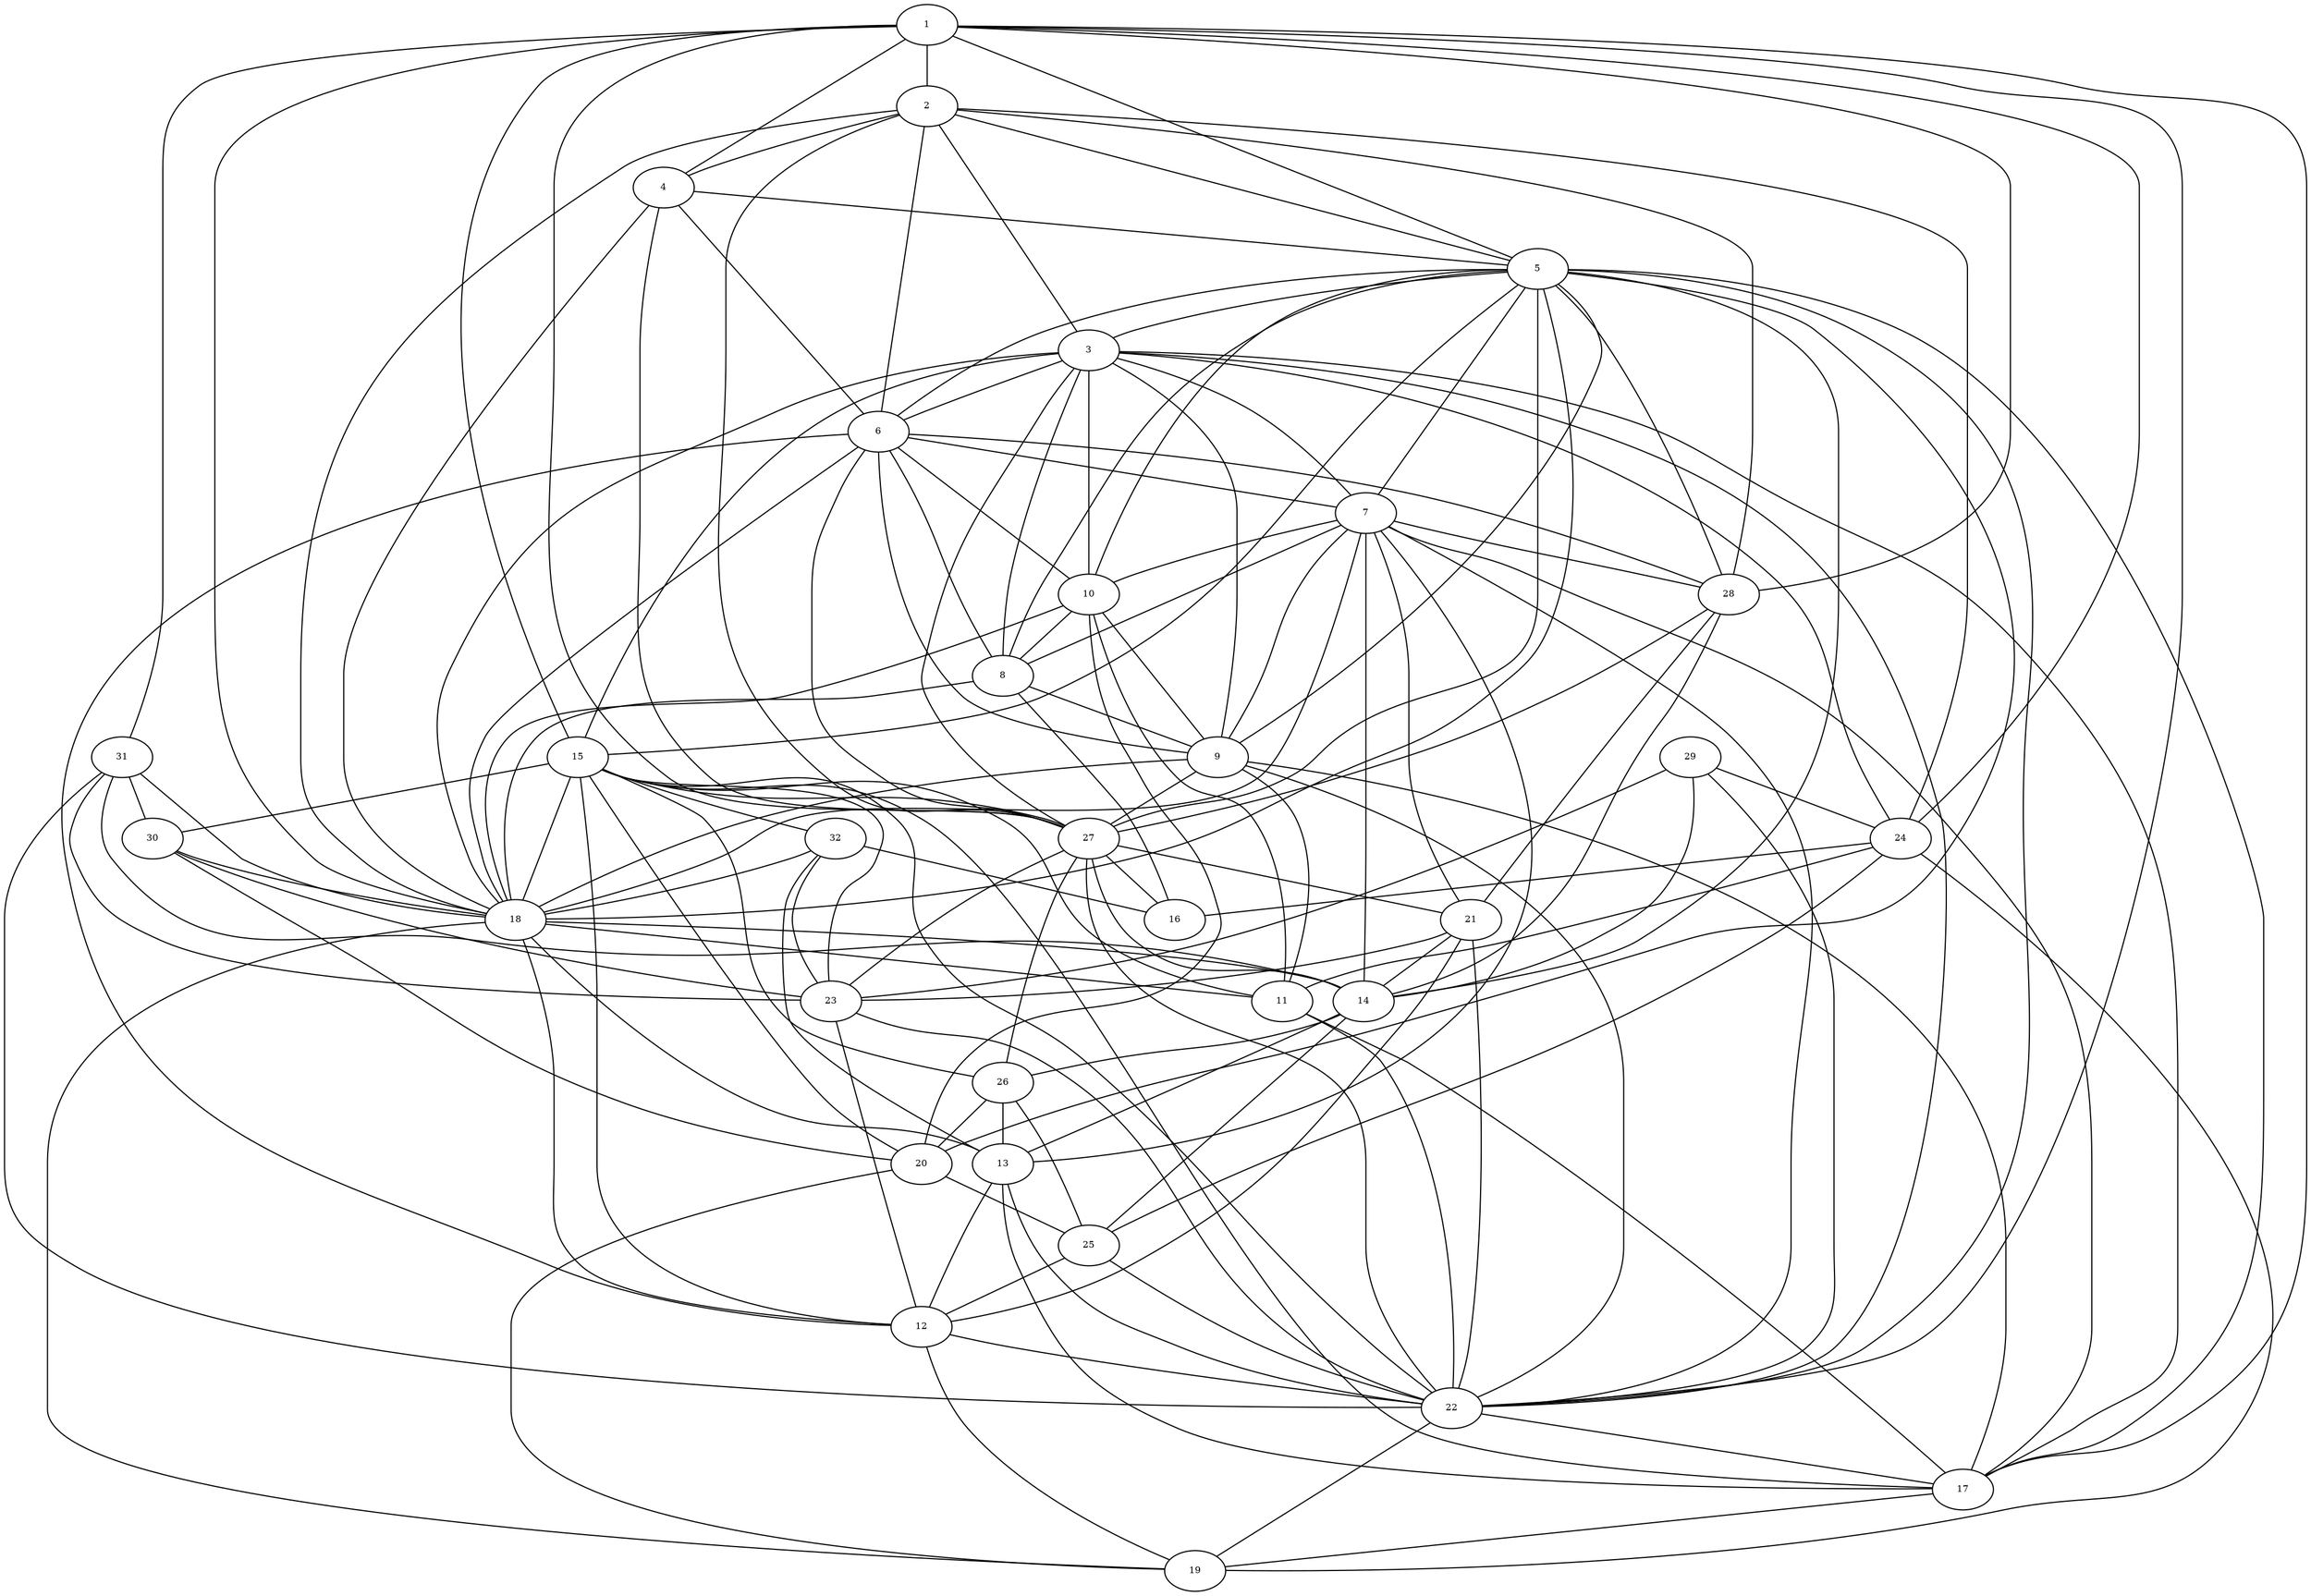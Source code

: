 graph RGL__AdjacencyGraph {
    1 [
        fontsize = 8,
        label = 1
    ]

    2 [
        fontsize = 8,
        label = 2
    ]

    4 [
        fontsize = 8,
        label = 4
    ]

    5 [
        fontsize = 8,
        label = 5
    ]

    3 [
        fontsize = 8,
        label = 3
    ]

    6 [
        fontsize = 8,
        label = 6
    ]

    7 [
        fontsize = 8,
        label = 7
    ]

    10 [
        fontsize = 8,
        label = 10
    ]

    8 [
        fontsize = 8,
        label = 8
    ]

    9 [
        fontsize = 8,
        label = 9
    ]

    15 [
        fontsize = 8,
        label = 15
    ]

    32 [
        fontsize = 8,
        label = 32
    ]

    31 [
        fontsize = 8,
        label = 31
    ]

    30 [
        fontsize = 8,
        label = 30
    ]

    18 [
        fontsize = 8,
        label = 18
    ]

    29 [
        fontsize = 8,
        label = 29
    ]

    24 [
        fontsize = 8,
        label = 24
    ]

    28 [
        fontsize = 8,
        label = 28
    ]

    27 [
        fontsize = 8,
        label = 27
    ]

    21 [
        fontsize = 8,
        label = 21
    ]

    23 [
        fontsize = 8,
        label = 23
    ]

    16 [
        fontsize = 8,
        label = 16
    ]

    14 [
        fontsize = 8,
        label = 14
    ]

    26 [
        fontsize = 8,
        label = 26
    ]

    20 [
        fontsize = 8,
        label = 20
    ]

    13 [
        fontsize = 8,
        label = 13
    ]

    25 [
        fontsize = 8,
        label = 25
    ]

    12 [
        fontsize = 8,
        label = 12
    ]

    11 [
        fontsize = 8,
        label = 11
    ]

    22 [
        fontsize = 8,
        label = 22
    ]

    17 [
        fontsize = 8,
        label = 17
    ]

    19 [
        fontsize = 8,
        label = 19
    ]

    1 -- 2 [
        fontsize = 8
    ]

    1 -- 4 [
        fontsize = 8
    ]

    1 -- 5 [
        fontsize = 8
    ]

    1 -- 31 [
        fontsize = 8
    ]

    1 -- 28 [
        fontsize = 8
    ]

    1 -- 27 [
        fontsize = 8
    ]

    1 -- 24 [
        fontsize = 8
    ]

    1 -- 22 [
        fontsize = 8
    ]

    1 -- 18 [
        fontsize = 8
    ]

    1 -- 17 [
        fontsize = 8
    ]

    1 -- 15 [
        fontsize = 8
    ]

    2 -- 3 [
        fontsize = 8
    ]

    2 -- 4 [
        fontsize = 8
    ]

    2 -- 5 [
        fontsize = 8
    ]

    2 -- 6 [
        fontsize = 8
    ]

    2 -- 28 [
        fontsize = 8
    ]

    2 -- 27 [
        fontsize = 8
    ]

    2 -- 24 [
        fontsize = 8
    ]

    2 -- 18 [
        fontsize = 8
    ]

    4 -- 5 [
        fontsize = 8
    ]

    4 -- 6 [
        fontsize = 8
    ]

    4 -- 27 [
        fontsize = 8
    ]

    4 -- 18 [
        fontsize = 8
    ]

    5 -- 8 [
        fontsize = 8
    ]

    5 -- 9 [
        fontsize = 8
    ]

    5 -- 28 [
        fontsize = 8
    ]

    5 -- 27 [
        fontsize = 8
    ]

    5 -- 22 [
        fontsize = 8
    ]

    5 -- 20 [
        fontsize = 8
    ]

    5 -- 18 [
        fontsize = 8
    ]

    5 -- 17 [
        fontsize = 8
    ]

    5 -- 15 [
        fontsize = 8
    ]

    5 -- 14 [
        fontsize = 8
    ]

    5 -- 6 [
        fontsize = 8
    ]

    5 -- 7 [
        fontsize = 8
    ]

    5 -- 3 [
        fontsize = 8
    ]

    5 -- 10 [
        fontsize = 8
    ]

    3 -- 6 [
        fontsize = 8
    ]

    3 -- 7 [
        fontsize = 8
    ]

    3 -- 10 [
        fontsize = 8
    ]

    3 -- 27 [
        fontsize = 8
    ]

    3 -- 24 [
        fontsize = 8
    ]

    3 -- 22 [
        fontsize = 8
    ]

    3 -- 18 [
        fontsize = 8
    ]

    3 -- 17 [
        fontsize = 8
    ]

    3 -- 15 [
        fontsize = 8
    ]

    3 -- 9 [
        fontsize = 8
    ]

    3 -- 8 [
        fontsize = 8
    ]

    6 -- 7 [
        fontsize = 8
    ]

    6 -- 8 [
        fontsize = 8
    ]

    6 -- 9 [
        fontsize = 8
    ]

    6 -- 10 [
        fontsize = 8
    ]

    6 -- 28 [
        fontsize = 8
    ]

    6 -- 27 [
        fontsize = 8
    ]

    6 -- 18 [
        fontsize = 8
    ]

    6 -- 12 [
        fontsize = 8
    ]

    7 -- 9 [
        fontsize = 8
    ]

    7 -- 10 [
        fontsize = 8
    ]

    7 -- 8 [
        fontsize = 8
    ]

    7 -- 28 [
        fontsize = 8
    ]

    7 -- 22 [
        fontsize = 8
    ]

    7 -- 21 [
        fontsize = 8
    ]

    7 -- 18 [
        fontsize = 8
    ]

    7 -- 17 [
        fontsize = 8
    ]

    7 -- 14 [
        fontsize = 8
    ]

    7 -- 13 [
        fontsize = 8
    ]

    10 -- 8 [
        fontsize = 8
    ]

    10 -- 9 [
        fontsize = 8
    ]

    10 -- 20 [
        fontsize = 8
    ]

    10 -- 18 [
        fontsize = 8
    ]

    10 -- 11 [
        fontsize = 8
    ]

    8 -- 9 [
        fontsize = 8
    ]

    8 -- 18 [
        fontsize = 8
    ]

    8 -- 16 [
        fontsize = 8
    ]

    9 -- 27 [
        fontsize = 8
    ]

    9 -- 22 [
        fontsize = 8
    ]

    9 -- 18 [
        fontsize = 8
    ]

    9 -- 17 [
        fontsize = 8
    ]

    9 -- 11 [
        fontsize = 8
    ]

    15 -- 32 [
        fontsize = 8
    ]

    15 -- 27 [
        fontsize = 8
    ]

    15 -- 26 [
        fontsize = 8
    ]

    15 -- 22 [
        fontsize = 8
    ]

    15 -- 20 [
        fontsize = 8
    ]

    15 -- 18 [
        fontsize = 8
    ]

    15 -- 17 [
        fontsize = 8
    ]

    15 -- 30 [
        fontsize = 8
    ]

    15 -- 23 [
        fontsize = 8
    ]

    15 -- 12 [
        fontsize = 8
    ]

    15 -- 11 [
        fontsize = 8
    ]

    32 -- 23 [
        fontsize = 8
    ]

    32 -- 18 [
        fontsize = 8
    ]

    32 -- 16 [
        fontsize = 8
    ]

    32 -- 13 [
        fontsize = 8
    ]

    31 -- 30 [
        fontsize = 8
    ]

    31 -- 23 [
        fontsize = 8
    ]

    31 -- 22 [
        fontsize = 8
    ]

    31 -- 18 [
        fontsize = 8
    ]

    31 -- 14 [
        fontsize = 8
    ]

    30 -- 18 [
        fontsize = 8
    ]

    30 -- 23 [
        fontsize = 8
    ]

    30 -- 20 [
        fontsize = 8
    ]

    18 -- 19 [
        fontsize = 8
    ]

    18 -- 14 [
        fontsize = 8
    ]

    18 -- 11 [
        fontsize = 8
    ]

    18 -- 12 [
        fontsize = 8
    ]

    18 -- 13 [
        fontsize = 8
    ]

    29 -- 24 [
        fontsize = 8
    ]

    29 -- 23 [
        fontsize = 8
    ]

    29 -- 22 [
        fontsize = 8
    ]

    29 -- 14 [
        fontsize = 8
    ]

    24 -- 25 [
        fontsize = 8
    ]

    24 -- 11 [
        fontsize = 8
    ]

    24 -- 19 [
        fontsize = 8
    ]

    24 -- 16 [
        fontsize = 8
    ]

    28 -- 27 [
        fontsize = 8
    ]

    28 -- 21 [
        fontsize = 8
    ]

    28 -- 14 [
        fontsize = 8
    ]

    27 -- 21 [
        fontsize = 8
    ]

    27 -- 23 [
        fontsize = 8
    ]

    27 -- 16 [
        fontsize = 8
    ]

    27 -- 14 [
        fontsize = 8
    ]

    27 -- 26 [
        fontsize = 8
    ]

    27 -- 22 [
        fontsize = 8
    ]

    21 -- 23 [
        fontsize = 8
    ]

    21 -- 22 [
        fontsize = 8
    ]

    21 -- 14 [
        fontsize = 8
    ]

    21 -- 12 [
        fontsize = 8
    ]

    23 -- 22 [
        fontsize = 8
    ]

    23 -- 12 [
        fontsize = 8
    ]

    14 -- 26 [
        fontsize = 8
    ]

    14 -- 25 [
        fontsize = 8
    ]

    14 -- 13 [
        fontsize = 8
    ]

    26 -- 20 [
        fontsize = 8
    ]

    26 -- 13 [
        fontsize = 8
    ]

    26 -- 25 [
        fontsize = 8
    ]

    20 -- 25 [
        fontsize = 8
    ]

    20 -- 19 [
        fontsize = 8
    ]

    13 -- 22 [
        fontsize = 8
    ]

    13 -- 17 [
        fontsize = 8
    ]

    13 -- 12 [
        fontsize = 8
    ]

    25 -- 12 [
        fontsize = 8
    ]

    25 -- 22 [
        fontsize = 8
    ]

    12 -- 22 [
        fontsize = 8
    ]

    12 -- 19 [
        fontsize = 8
    ]

    11 -- 22 [
        fontsize = 8
    ]

    11 -- 17 [
        fontsize = 8
    ]

    22 -- 17 [
        fontsize = 8
    ]

    22 -- 19 [
        fontsize = 8
    ]

    17 -- 19 [
        fontsize = 8
    ]
}
